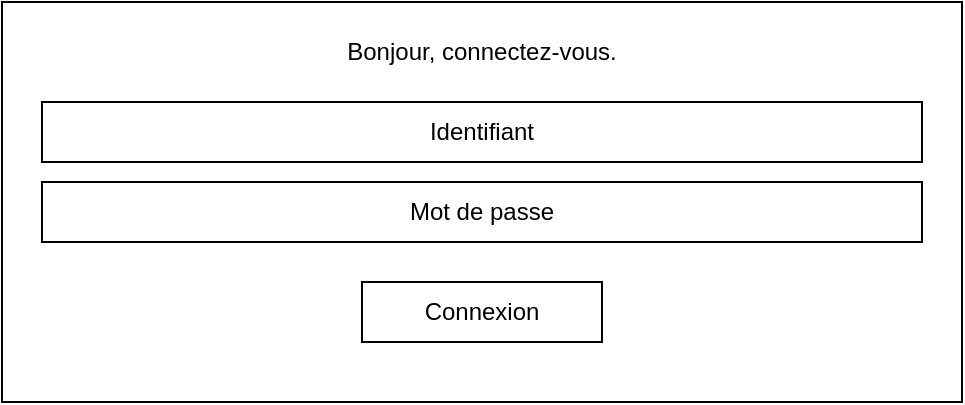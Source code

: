 <mxfile version="20.3.0" type="device"><diagram id="TVOO9BmMuqwF8OHiQCgt" name="Page-1"><mxGraphModel dx="1038" dy="641" grid="1" gridSize="10" guides="1" tooltips="1" connect="1" arrows="1" fold="1" page="1" pageScale="1" pageWidth="827" pageHeight="1169" math="0" shadow="0"><root><mxCell id="0"/><mxCell id="1" parent="0"/><mxCell id="4Y1FRic6kAol_Se-SQKg-1" value="" style="rounded=0;whiteSpace=wrap;html=1;" vertex="1" parent="1"><mxGeometry x="160" y="80" width="480" height="200" as="geometry"/></mxCell><mxCell id="4Y1FRic6kAol_Se-SQKg-2" value="Identifiant" style="rounded=0;whiteSpace=wrap;html=1;" vertex="1" parent="1"><mxGeometry x="180" y="130" width="440" height="30" as="geometry"/></mxCell><mxCell id="4Y1FRic6kAol_Se-SQKg-3" value="Bonjour, connectez-vous." style="text;html=1;strokeColor=none;fillColor=none;align=center;verticalAlign=middle;whiteSpace=wrap;rounded=0;" vertex="1" parent="1"><mxGeometry x="225" y="90" width="350" height="30" as="geometry"/></mxCell><mxCell id="4Y1FRic6kAol_Se-SQKg-5" value="Mot de passe" style="rounded=0;whiteSpace=wrap;html=1;" vertex="1" parent="1"><mxGeometry x="180" y="170" width="440" height="30" as="geometry"/></mxCell><mxCell id="4Y1FRic6kAol_Se-SQKg-6" value="Connexion" style="rounded=0;whiteSpace=wrap;html=1;" vertex="1" parent="1"><mxGeometry x="340" y="220" width="120" height="30" as="geometry"/></mxCell></root></mxGraphModel></diagram></mxfile>
